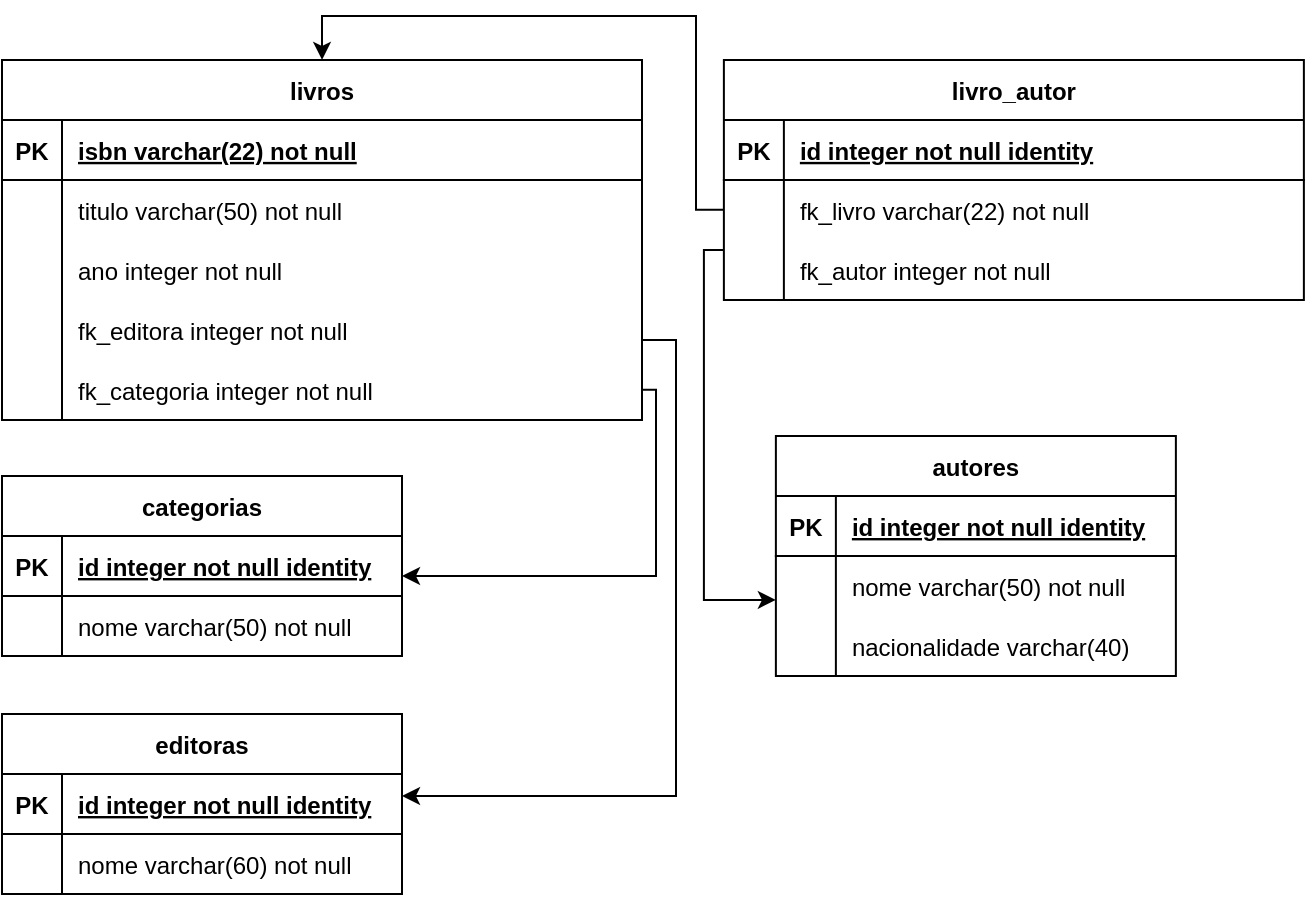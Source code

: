 <mxfile version="22.1.3" type="github">
  <diagram name="Page-1" id="4PTRiXjP1_vuqAl-AZmA">
    <mxGraphModel dx="1687" dy="932" grid="1" gridSize="10" guides="1" tooltips="1" connect="1" arrows="1" fold="1" page="1" pageScale="1" pageWidth="827" pageHeight="1169" math="0" shadow="0">
      <root>
        <mxCell id="0" />
        <mxCell id="1" parent="0" />
        <mxCell id="HNt_G1zxmN9m5VeC9Koj-1" value="editoras" style="shape=table;startSize=30;container=1;collapsible=1;childLayout=tableLayout;fixedRows=1;rowLines=0;fontStyle=1;align=center;resizeLast=1;" vertex="1" parent="1">
          <mxGeometry x="88" y="714" width="200" height="90" as="geometry" />
        </mxCell>
        <mxCell id="HNt_G1zxmN9m5VeC9Koj-2" value="" style="shape=tableRow;horizontal=0;startSize=0;swimlaneHead=0;swimlaneBody=0;fillColor=none;collapsible=0;dropTarget=0;points=[[0,0.5],[1,0.5]];portConstraint=eastwest;strokeColor=inherit;top=0;left=0;right=0;bottom=1;" vertex="1" parent="HNt_G1zxmN9m5VeC9Koj-1">
          <mxGeometry y="30" width="200" height="30" as="geometry" />
        </mxCell>
        <mxCell id="HNt_G1zxmN9m5VeC9Koj-3" value="PK" style="shape=partialRectangle;overflow=hidden;connectable=0;fillColor=none;strokeColor=inherit;top=0;left=0;bottom=0;right=0;fontStyle=1;" vertex="1" parent="HNt_G1zxmN9m5VeC9Koj-2">
          <mxGeometry width="30" height="30" as="geometry">
            <mxRectangle width="30" height="30" as="alternateBounds" />
          </mxGeometry>
        </mxCell>
        <mxCell id="HNt_G1zxmN9m5VeC9Koj-4" value="id integer not null  identity" style="shape=partialRectangle;overflow=hidden;connectable=0;fillColor=none;align=left;strokeColor=inherit;top=0;left=0;bottom=0;right=0;spacingLeft=6;fontStyle=5;" vertex="1" parent="HNt_G1zxmN9m5VeC9Koj-2">
          <mxGeometry x="30" width="170" height="30" as="geometry">
            <mxRectangle width="170" height="30" as="alternateBounds" />
          </mxGeometry>
        </mxCell>
        <mxCell id="HNt_G1zxmN9m5VeC9Koj-5" value="" style="shape=tableRow;horizontal=0;startSize=0;swimlaneHead=0;swimlaneBody=0;fillColor=none;collapsible=0;dropTarget=0;points=[[0,0.5],[1,0.5]];portConstraint=eastwest;strokeColor=inherit;top=0;left=0;right=0;bottom=0;" vertex="1" parent="HNt_G1zxmN9m5VeC9Koj-1">
          <mxGeometry y="60" width="200" height="30" as="geometry" />
        </mxCell>
        <mxCell id="HNt_G1zxmN9m5VeC9Koj-6" value="" style="shape=partialRectangle;overflow=hidden;connectable=0;fillColor=none;strokeColor=inherit;top=0;left=0;bottom=0;right=0;" vertex="1" parent="HNt_G1zxmN9m5VeC9Koj-5">
          <mxGeometry width="30" height="30" as="geometry">
            <mxRectangle width="30" height="30" as="alternateBounds" />
          </mxGeometry>
        </mxCell>
        <mxCell id="HNt_G1zxmN9m5VeC9Koj-7" value="nome varchar(60) not null" style="shape=partialRectangle;overflow=hidden;connectable=0;fillColor=none;align=left;strokeColor=inherit;top=0;left=0;bottom=0;right=0;spacingLeft=6;" vertex="1" parent="HNt_G1zxmN9m5VeC9Koj-5">
          <mxGeometry x="30" width="170" height="30" as="geometry">
            <mxRectangle width="170" height="30" as="alternateBounds" />
          </mxGeometry>
        </mxCell>
        <mxCell id="HNt_G1zxmN9m5VeC9Koj-8" value="autores" style="shape=table;startSize=30;container=1;collapsible=1;childLayout=tableLayout;fixedRows=1;rowLines=0;fontStyle=1;align=center;resizeLast=1;" vertex="1" parent="1">
          <mxGeometry x="474.94" y="575" width="200" height="120" as="geometry" />
        </mxCell>
        <mxCell id="HNt_G1zxmN9m5VeC9Koj-9" value="" style="shape=tableRow;horizontal=0;startSize=0;swimlaneHead=0;swimlaneBody=0;fillColor=none;collapsible=0;dropTarget=0;points=[[0,0.5],[1,0.5]];portConstraint=eastwest;strokeColor=inherit;top=0;left=0;right=0;bottom=1;" vertex="1" parent="HNt_G1zxmN9m5VeC9Koj-8">
          <mxGeometry y="30" width="200" height="30" as="geometry" />
        </mxCell>
        <mxCell id="HNt_G1zxmN9m5VeC9Koj-10" value="PK" style="shape=partialRectangle;overflow=hidden;connectable=0;fillColor=none;strokeColor=inherit;top=0;left=0;bottom=0;right=0;fontStyle=1;" vertex="1" parent="HNt_G1zxmN9m5VeC9Koj-9">
          <mxGeometry width="30" height="30" as="geometry">
            <mxRectangle width="30" height="30" as="alternateBounds" />
          </mxGeometry>
        </mxCell>
        <mxCell id="HNt_G1zxmN9m5VeC9Koj-11" value="id integer not null  identity" style="shape=partialRectangle;overflow=hidden;connectable=0;fillColor=none;align=left;strokeColor=inherit;top=0;left=0;bottom=0;right=0;spacingLeft=6;fontStyle=5;" vertex="1" parent="HNt_G1zxmN9m5VeC9Koj-9">
          <mxGeometry x="30" width="170" height="30" as="geometry">
            <mxRectangle width="170" height="30" as="alternateBounds" />
          </mxGeometry>
        </mxCell>
        <mxCell id="HNt_G1zxmN9m5VeC9Koj-12" value="" style="shape=tableRow;horizontal=0;startSize=0;swimlaneHead=0;swimlaneBody=0;fillColor=none;collapsible=0;dropTarget=0;points=[[0,0.5],[1,0.5]];portConstraint=eastwest;strokeColor=inherit;top=0;left=0;right=0;bottom=0;" vertex="1" parent="HNt_G1zxmN9m5VeC9Koj-8">
          <mxGeometry y="60" width="200" height="30" as="geometry" />
        </mxCell>
        <mxCell id="HNt_G1zxmN9m5VeC9Koj-13" value="" style="shape=partialRectangle;overflow=hidden;connectable=0;fillColor=none;strokeColor=inherit;top=0;left=0;bottom=0;right=0;" vertex="1" parent="HNt_G1zxmN9m5VeC9Koj-12">
          <mxGeometry width="30" height="30" as="geometry">
            <mxRectangle width="30" height="30" as="alternateBounds" />
          </mxGeometry>
        </mxCell>
        <mxCell id="HNt_G1zxmN9m5VeC9Koj-14" value="nome varchar(50) not null" style="shape=partialRectangle;overflow=hidden;connectable=0;fillColor=none;align=left;strokeColor=inherit;top=0;left=0;bottom=0;right=0;spacingLeft=6;" vertex="1" parent="HNt_G1zxmN9m5VeC9Koj-12">
          <mxGeometry x="30" width="170" height="30" as="geometry">
            <mxRectangle width="170" height="30" as="alternateBounds" />
          </mxGeometry>
        </mxCell>
        <mxCell id="HNt_G1zxmN9m5VeC9Koj-15" value="" style="shape=tableRow;horizontal=0;startSize=0;swimlaneHead=0;swimlaneBody=0;fillColor=none;collapsible=0;dropTarget=0;points=[[0,0.5],[1,0.5]];portConstraint=eastwest;strokeColor=inherit;top=0;left=0;right=0;bottom=0;" vertex="1" parent="HNt_G1zxmN9m5VeC9Koj-8">
          <mxGeometry y="90" width="200" height="30" as="geometry" />
        </mxCell>
        <mxCell id="HNt_G1zxmN9m5VeC9Koj-16" value="" style="shape=partialRectangle;overflow=hidden;connectable=0;fillColor=none;strokeColor=inherit;top=0;left=0;bottom=0;right=0;" vertex="1" parent="HNt_G1zxmN9m5VeC9Koj-15">
          <mxGeometry width="30" height="30" as="geometry">
            <mxRectangle width="30" height="30" as="alternateBounds" />
          </mxGeometry>
        </mxCell>
        <mxCell id="HNt_G1zxmN9m5VeC9Koj-17" value="nacionalidade varchar(40)" style="shape=partialRectangle;overflow=hidden;connectable=0;fillColor=none;align=left;strokeColor=inherit;top=0;left=0;bottom=0;right=0;spacingLeft=6;" vertex="1" parent="HNt_G1zxmN9m5VeC9Koj-15">
          <mxGeometry x="30" width="170" height="30" as="geometry">
            <mxRectangle width="170" height="30" as="alternateBounds" />
          </mxGeometry>
        </mxCell>
        <mxCell id="HNt_G1zxmN9m5VeC9Koj-18" value="categorias" style="shape=table;startSize=30;container=1;collapsible=1;childLayout=tableLayout;fixedRows=1;rowLines=0;fontStyle=1;align=center;resizeLast=1;" vertex="1" parent="1">
          <mxGeometry x="88" y="595" width="200" height="90" as="geometry" />
        </mxCell>
        <mxCell id="HNt_G1zxmN9m5VeC9Koj-19" value="" style="shape=tableRow;horizontal=0;startSize=0;swimlaneHead=0;swimlaneBody=0;fillColor=none;collapsible=0;dropTarget=0;points=[[0,0.5],[1,0.5]];portConstraint=eastwest;strokeColor=inherit;top=0;left=0;right=0;bottom=1;" vertex="1" parent="HNt_G1zxmN9m5VeC9Koj-18">
          <mxGeometry y="30" width="200" height="30" as="geometry" />
        </mxCell>
        <mxCell id="HNt_G1zxmN9m5VeC9Koj-20" value="PK" style="shape=partialRectangle;overflow=hidden;connectable=0;fillColor=none;strokeColor=inherit;top=0;left=0;bottom=0;right=0;fontStyle=1;" vertex="1" parent="HNt_G1zxmN9m5VeC9Koj-19">
          <mxGeometry width="30" height="30" as="geometry">
            <mxRectangle width="30" height="30" as="alternateBounds" />
          </mxGeometry>
        </mxCell>
        <mxCell id="HNt_G1zxmN9m5VeC9Koj-21" value="id integer  not null identity" style="shape=partialRectangle;overflow=hidden;connectable=0;fillColor=none;align=left;strokeColor=inherit;top=0;left=0;bottom=0;right=0;spacingLeft=6;fontStyle=5;" vertex="1" parent="HNt_G1zxmN9m5VeC9Koj-19">
          <mxGeometry x="30" width="170" height="30" as="geometry">
            <mxRectangle width="170" height="30" as="alternateBounds" />
          </mxGeometry>
        </mxCell>
        <mxCell id="HNt_G1zxmN9m5VeC9Koj-22" value="" style="shape=tableRow;horizontal=0;startSize=0;swimlaneHead=0;swimlaneBody=0;fillColor=none;collapsible=0;dropTarget=0;points=[[0,0.5],[1,0.5]];portConstraint=eastwest;strokeColor=inherit;top=0;left=0;right=0;bottom=0;" vertex="1" parent="HNt_G1zxmN9m5VeC9Koj-18">
          <mxGeometry y="60" width="200" height="30" as="geometry" />
        </mxCell>
        <mxCell id="HNt_G1zxmN9m5VeC9Koj-23" value="" style="shape=partialRectangle;overflow=hidden;connectable=0;fillColor=none;strokeColor=inherit;top=0;left=0;bottom=0;right=0;" vertex="1" parent="HNt_G1zxmN9m5VeC9Koj-22">
          <mxGeometry width="30" height="30" as="geometry">
            <mxRectangle width="30" height="30" as="alternateBounds" />
          </mxGeometry>
        </mxCell>
        <mxCell id="HNt_G1zxmN9m5VeC9Koj-24" value="nome varchar(50) not null" style="shape=partialRectangle;overflow=hidden;connectable=0;fillColor=none;align=left;strokeColor=inherit;top=0;left=0;bottom=0;right=0;spacingLeft=6;" vertex="1" parent="HNt_G1zxmN9m5VeC9Koj-22">
          <mxGeometry x="30" width="170" height="30" as="geometry">
            <mxRectangle width="170" height="30" as="alternateBounds" />
          </mxGeometry>
        </mxCell>
        <mxCell id="HNt_G1zxmN9m5VeC9Koj-63" style="edgeStyle=orthogonalEdgeStyle;rounded=0;orthogonalLoop=1;jettySize=auto;html=1;" edge="1" parent="1" source="HNt_G1zxmN9m5VeC9Koj-35" target="HNt_G1zxmN9m5VeC9Koj-1">
          <mxGeometry relative="1" as="geometry">
            <mxPoint x="548" y="636.94" as="sourcePoint" />
            <Array as="points">
              <mxPoint x="425" y="527" />
              <mxPoint x="425" y="755" />
            </Array>
          </mxGeometry>
        </mxCell>
        <mxCell id="HNt_G1zxmN9m5VeC9Koj-25" value="livros" style="shape=table;startSize=30;container=1;collapsible=1;childLayout=tableLayout;fixedRows=1;rowLines=0;fontStyle=1;align=center;resizeLast=1;" vertex="1" parent="1">
          <mxGeometry x="88" y="386.94" width="320" height="180" as="geometry" />
        </mxCell>
        <mxCell id="HNt_G1zxmN9m5VeC9Koj-26" value="" style="shape=tableRow;horizontal=0;startSize=0;swimlaneHead=0;swimlaneBody=0;fillColor=none;collapsible=0;dropTarget=0;points=[[0,0.5],[1,0.5]];portConstraint=eastwest;strokeColor=inherit;top=0;left=0;right=0;bottom=1;" vertex="1" parent="HNt_G1zxmN9m5VeC9Koj-25">
          <mxGeometry y="30" width="320" height="30" as="geometry" />
        </mxCell>
        <mxCell id="HNt_G1zxmN9m5VeC9Koj-27" value="PK" style="shape=partialRectangle;overflow=hidden;connectable=0;fillColor=none;strokeColor=inherit;top=0;left=0;bottom=0;right=0;fontStyle=1;" vertex="1" parent="HNt_G1zxmN9m5VeC9Koj-26">
          <mxGeometry width="30" height="30" as="geometry">
            <mxRectangle width="30" height="30" as="alternateBounds" />
          </mxGeometry>
        </mxCell>
        <mxCell id="HNt_G1zxmN9m5VeC9Koj-28" value="isbn varchar(22)  not null" style="shape=partialRectangle;overflow=hidden;connectable=0;fillColor=none;align=left;strokeColor=inherit;top=0;left=0;bottom=0;right=0;spacingLeft=6;fontStyle=5;" vertex="1" parent="HNt_G1zxmN9m5VeC9Koj-26">
          <mxGeometry x="30" width="290" height="30" as="geometry">
            <mxRectangle width="290" height="30" as="alternateBounds" />
          </mxGeometry>
        </mxCell>
        <mxCell id="HNt_G1zxmN9m5VeC9Koj-29" value="" style="shape=tableRow;horizontal=0;startSize=0;swimlaneHead=0;swimlaneBody=0;fillColor=none;collapsible=0;dropTarget=0;points=[[0,0.5],[1,0.5]];portConstraint=eastwest;strokeColor=inherit;top=0;left=0;right=0;bottom=0;" vertex="1" parent="HNt_G1zxmN9m5VeC9Koj-25">
          <mxGeometry y="60" width="320" height="30" as="geometry" />
        </mxCell>
        <mxCell id="HNt_G1zxmN9m5VeC9Koj-30" value="" style="shape=partialRectangle;overflow=hidden;connectable=0;fillColor=none;strokeColor=inherit;top=0;left=0;bottom=0;right=0;" vertex="1" parent="HNt_G1zxmN9m5VeC9Koj-29">
          <mxGeometry width="30" height="30" as="geometry">
            <mxRectangle width="30" height="30" as="alternateBounds" />
          </mxGeometry>
        </mxCell>
        <mxCell id="HNt_G1zxmN9m5VeC9Koj-31" value="titulo varchar(50) not null" style="shape=partialRectangle;overflow=hidden;connectable=0;fillColor=none;align=left;strokeColor=inherit;top=0;left=0;bottom=0;right=0;spacingLeft=6;" vertex="1" parent="HNt_G1zxmN9m5VeC9Koj-29">
          <mxGeometry x="30" width="290" height="30" as="geometry">
            <mxRectangle width="290" height="30" as="alternateBounds" />
          </mxGeometry>
        </mxCell>
        <mxCell id="HNt_G1zxmN9m5VeC9Koj-32" value="" style="shape=tableRow;horizontal=0;startSize=0;swimlaneHead=0;swimlaneBody=0;fillColor=none;collapsible=0;dropTarget=0;points=[[0,0.5],[1,0.5]];portConstraint=eastwest;strokeColor=inherit;top=0;left=0;right=0;bottom=0;" vertex="1" parent="HNt_G1zxmN9m5VeC9Koj-25">
          <mxGeometry y="90" width="320" height="30" as="geometry" />
        </mxCell>
        <mxCell id="HNt_G1zxmN9m5VeC9Koj-33" value="" style="shape=partialRectangle;overflow=hidden;connectable=0;fillColor=none;strokeColor=inherit;top=0;left=0;bottom=0;right=0;" vertex="1" parent="HNt_G1zxmN9m5VeC9Koj-32">
          <mxGeometry width="30" height="30" as="geometry">
            <mxRectangle width="30" height="30" as="alternateBounds" />
          </mxGeometry>
        </mxCell>
        <mxCell id="HNt_G1zxmN9m5VeC9Koj-34" value="ano integer not null" style="shape=partialRectangle;overflow=hidden;connectable=0;fillColor=none;align=left;strokeColor=inherit;top=0;left=0;bottom=0;right=0;spacingLeft=6;" vertex="1" parent="HNt_G1zxmN9m5VeC9Koj-32">
          <mxGeometry x="30" width="290" height="30" as="geometry">
            <mxRectangle width="290" height="30" as="alternateBounds" />
          </mxGeometry>
        </mxCell>
        <mxCell id="HNt_G1zxmN9m5VeC9Koj-35" value="" style="shape=tableRow;horizontal=0;startSize=0;swimlaneHead=0;swimlaneBody=0;fillColor=none;collapsible=0;dropTarget=0;points=[[0,0.5],[1,0.5]];portConstraint=eastwest;strokeColor=inherit;top=0;left=0;right=0;bottom=0;" vertex="1" parent="HNt_G1zxmN9m5VeC9Koj-25">
          <mxGeometry y="120" width="320" height="30" as="geometry" />
        </mxCell>
        <mxCell id="HNt_G1zxmN9m5VeC9Koj-36" value="" style="shape=partialRectangle;overflow=hidden;connectable=0;fillColor=none;strokeColor=inherit;top=0;left=0;bottom=0;right=0;" vertex="1" parent="HNt_G1zxmN9m5VeC9Koj-35">
          <mxGeometry width="30" height="30" as="geometry">
            <mxRectangle width="30" height="30" as="alternateBounds" />
          </mxGeometry>
        </mxCell>
        <mxCell id="HNt_G1zxmN9m5VeC9Koj-37" value="fk_editora integer not null" style="shape=partialRectangle;overflow=hidden;connectable=0;fillColor=none;align=left;strokeColor=inherit;top=0;left=0;bottom=0;right=0;spacingLeft=6;" vertex="1" parent="HNt_G1zxmN9m5VeC9Koj-35">
          <mxGeometry x="30" width="290" height="30" as="geometry">
            <mxRectangle width="290" height="30" as="alternateBounds" />
          </mxGeometry>
        </mxCell>
        <mxCell id="HNt_G1zxmN9m5VeC9Koj-38" value="" style="shape=tableRow;horizontal=0;startSize=0;swimlaneHead=0;swimlaneBody=0;fillColor=none;collapsible=0;dropTarget=0;points=[[0,0.5],[1,0.5]];portConstraint=eastwest;strokeColor=inherit;top=0;left=0;right=0;bottom=0;" vertex="1" parent="HNt_G1zxmN9m5VeC9Koj-25">
          <mxGeometry y="150" width="320" height="30" as="geometry" />
        </mxCell>
        <mxCell id="HNt_G1zxmN9m5VeC9Koj-39" value="" style="shape=partialRectangle;overflow=hidden;connectable=0;fillColor=none;strokeColor=inherit;top=0;left=0;bottom=0;right=0;" vertex="1" parent="HNt_G1zxmN9m5VeC9Koj-38">
          <mxGeometry width="30" height="30" as="geometry">
            <mxRectangle width="30" height="30" as="alternateBounds" />
          </mxGeometry>
        </mxCell>
        <mxCell id="HNt_G1zxmN9m5VeC9Koj-40" value="fk_categoria integer not null" style="shape=partialRectangle;overflow=hidden;connectable=0;fillColor=none;align=left;strokeColor=inherit;top=0;left=0;bottom=0;right=0;spacingLeft=6;" vertex="1" parent="HNt_G1zxmN9m5VeC9Koj-38">
          <mxGeometry x="30" width="290" height="30" as="geometry">
            <mxRectangle width="290" height="30" as="alternateBounds" />
          </mxGeometry>
        </mxCell>
        <mxCell id="HNt_G1zxmN9m5VeC9Koj-47" value="livro_autor" style="shape=table;startSize=30;container=1;collapsible=1;childLayout=tableLayout;fixedRows=1;rowLines=0;fontStyle=1;align=center;resizeLast=1;" vertex="1" parent="1">
          <mxGeometry x="448.94" y="386.94" width="290" height="120" as="geometry" />
        </mxCell>
        <mxCell id="HNt_G1zxmN9m5VeC9Koj-48" value="" style="shape=tableRow;horizontal=0;startSize=0;swimlaneHead=0;swimlaneBody=0;fillColor=none;collapsible=0;dropTarget=0;points=[[0,0.5],[1,0.5]];portConstraint=eastwest;strokeColor=inherit;top=0;left=0;right=0;bottom=1;" vertex="1" parent="HNt_G1zxmN9m5VeC9Koj-47">
          <mxGeometry y="30" width="290" height="30" as="geometry" />
        </mxCell>
        <mxCell id="HNt_G1zxmN9m5VeC9Koj-49" value="PK" style="shape=partialRectangle;overflow=hidden;connectable=0;fillColor=none;strokeColor=inherit;top=0;left=0;bottom=0;right=0;fontStyle=1;" vertex="1" parent="HNt_G1zxmN9m5VeC9Koj-48">
          <mxGeometry width="30" height="30" as="geometry">
            <mxRectangle width="30" height="30" as="alternateBounds" />
          </mxGeometry>
        </mxCell>
        <mxCell id="HNt_G1zxmN9m5VeC9Koj-50" value="id integer not null  identity" style="shape=partialRectangle;overflow=hidden;connectable=0;fillColor=none;align=left;strokeColor=inherit;top=0;left=0;bottom=0;right=0;spacingLeft=6;fontStyle=5;" vertex="1" parent="HNt_G1zxmN9m5VeC9Koj-48">
          <mxGeometry x="30" width="260" height="30" as="geometry">
            <mxRectangle width="260" height="30" as="alternateBounds" />
          </mxGeometry>
        </mxCell>
        <mxCell id="HNt_G1zxmN9m5VeC9Koj-51" value="" style="shape=tableRow;horizontal=0;startSize=0;swimlaneHead=0;swimlaneBody=0;fillColor=none;collapsible=0;dropTarget=0;points=[[0,0.5],[1,0.5]];portConstraint=eastwest;strokeColor=inherit;top=0;left=0;right=0;bottom=0;" vertex="1" parent="HNt_G1zxmN9m5VeC9Koj-47">
          <mxGeometry y="60" width="290" height="30" as="geometry" />
        </mxCell>
        <mxCell id="HNt_G1zxmN9m5VeC9Koj-52" value="" style="shape=partialRectangle;overflow=hidden;connectable=0;fillColor=none;strokeColor=inherit;top=0;left=0;bottom=0;right=0;" vertex="1" parent="HNt_G1zxmN9m5VeC9Koj-51">
          <mxGeometry width="30" height="30" as="geometry">
            <mxRectangle width="30" height="30" as="alternateBounds" />
          </mxGeometry>
        </mxCell>
        <mxCell id="HNt_G1zxmN9m5VeC9Koj-53" value="fk_livro varchar(22) not null" style="shape=partialRectangle;overflow=hidden;connectable=0;fillColor=none;align=left;strokeColor=inherit;top=0;left=0;bottom=0;right=0;spacingLeft=6;" vertex="1" parent="HNt_G1zxmN9m5VeC9Koj-51">
          <mxGeometry x="30" width="260" height="30" as="geometry">
            <mxRectangle width="260" height="30" as="alternateBounds" />
          </mxGeometry>
        </mxCell>
        <mxCell id="HNt_G1zxmN9m5VeC9Koj-54" value="" style="shape=tableRow;horizontal=0;startSize=0;swimlaneHead=0;swimlaneBody=0;fillColor=none;collapsible=0;dropTarget=0;points=[[0,0.5],[1,0.5]];portConstraint=eastwest;strokeColor=inherit;top=0;left=0;right=0;bottom=0;" vertex="1" parent="HNt_G1zxmN9m5VeC9Koj-47">
          <mxGeometry y="90" width="290" height="30" as="geometry" />
        </mxCell>
        <mxCell id="HNt_G1zxmN9m5VeC9Koj-55" value="" style="shape=partialRectangle;overflow=hidden;connectable=0;fillColor=none;strokeColor=inherit;top=0;left=0;bottom=0;right=0;" vertex="1" parent="HNt_G1zxmN9m5VeC9Koj-54">
          <mxGeometry width="30" height="30" as="geometry">
            <mxRectangle width="30" height="30" as="alternateBounds" />
          </mxGeometry>
        </mxCell>
        <mxCell id="HNt_G1zxmN9m5VeC9Koj-56" value="fk_autor integer not null" style="shape=partialRectangle;overflow=hidden;connectable=0;fillColor=none;align=left;strokeColor=inherit;top=0;left=0;bottom=0;right=0;spacingLeft=6;" vertex="1" parent="HNt_G1zxmN9m5VeC9Koj-54">
          <mxGeometry x="30" width="260" height="30" as="geometry">
            <mxRectangle width="260" height="30" as="alternateBounds" />
          </mxGeometry>
        </mxCell>
        <mxCell id="HNt_G1zxmN9m5VeC9Koj-64" style="edgeStyle=orthogonalEdgeStyle;rounded=0;orthogonalLoop=1;jettySize=auto;html=1;" edge="1" parent="1" source="HNt_G1zxmN9m5VeC9Koj-38" target="HNt_G1zxmN9m5VeC9Koj-18">
          <mxGeometry relative="1" as="geometry">
            <Array as="points">
              <mxPoint x="415" y="552" />
              <mxPoint x="415" y="645" />
            </Array>
          </mxGeometry>
        </mxCell>
        <mxCell id="HNt_G1zxmN9m5VeC9Koj-65" style="edgeStyle=orthogonalEdgeStyle;rounded=0;orthogonalLoop=1;jettySize=auto;html=1;" edge="1" parent="1" source="HNt_G1zxmN9m5VeC9Koj-51" target="HNt_G1zxmN9m5VeC9Koj-25">
          <mxGeometry relative="1" as="geometry">
            <Array as="points">
              <mxPoint x="435" y="462" />
              <mxPoint x="435" y="365" />
              <mxPoint x="248" y="365" />
            </Array>
          </mxGeometry>
        </mxCell>
        <mxCell id="HNt_G1zxmN9m5VeC9Koj-66" style="edgeStyle=orthogonalEdgeStyle;rounded=0;orthogonalLoop=1;jettySize=auto;html=1;" edge="1" parent="1" source="HNt_G1zxmN9m5VeC9Koj-54" target="HNt_G1zxmN9m5VeC9Koj-8">
          <mxGeometry relative="1" as="geometry">
            <Array as="points">
              <mxPoint x="438.94" y="481.94" />
              <mxPoint x="438.94" y="656.94" />
              <mxPoint x="548.94" y="656.94" />
            </Array>
          </mxGeometry>
        </mxCell>
      </root>
    </mxGraphModel>
  </diagram>
</mxfile>
